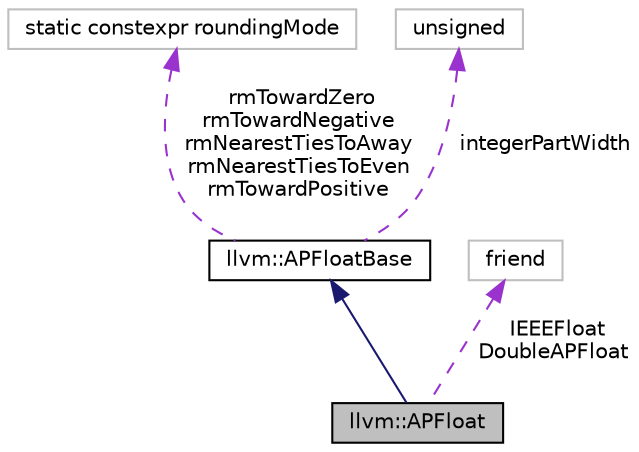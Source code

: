 digraph "llvm::APFloat"
{
 // LATEX_PDF_SIZE
  bgcolor="transparent";
  edge [fontname="Helvetica",fontsize="10",labelfontname="Helvetica",labelfontsize="10"];
  node [fontname="Helvetica",fontsize="10",shape=record];
  Node1 [label="llvm::APFloat",height=0.2,width=0.4,color="black", fillcolor="grey75", style="filled", fontcolor="black",tooltip=" "];
  Node2 -> Node1 [dir="back",color="midnightblue",fontsize="10",style="solid",fontname="Helvetica"];
  Node2 [label="llvm::APFloatBase",height=0.2,width=0.4,color="black",URL="$structllvm_1_1APFloatBase.html",tooltip="A self-contained host- and target-independent arbitrary-precision floating-point software implementat..."];
  Node3 -> Node2 [dir="back",color="darkorchid3",fontsize="10",style="dashed",label=" rmTowardZero\nrmTowardNegative\nrmNearestTiesToAway\nrmNearestTiesToEven\nrmTowardPositive" ,fontname="Helvetica"];
  Node3 [label="static constexpr roundingMode",height=0.2,width=0.4,color="grey75",tooltip=" "];
  Node4 -> Node2 [dir="back",color="darkorchid3",fontsize="10",style="dashed",label=" integerPartWidth" ,fontname="Helvetica"];
  Node4 [label="unsigned",height=0.2,width=0.4,color="grey75",tooltip=" "];
  Node5 -> Node1 [dir="back",color="darkorchid3",fontsize="10",style="dashed",label=" IEEEFloat\nDoubleAPFloat" ,fontname="Helvetica"];
  Node5 [label="friend",height=0.2,width=0.4,color="grey75",tooltip=" "];
}
